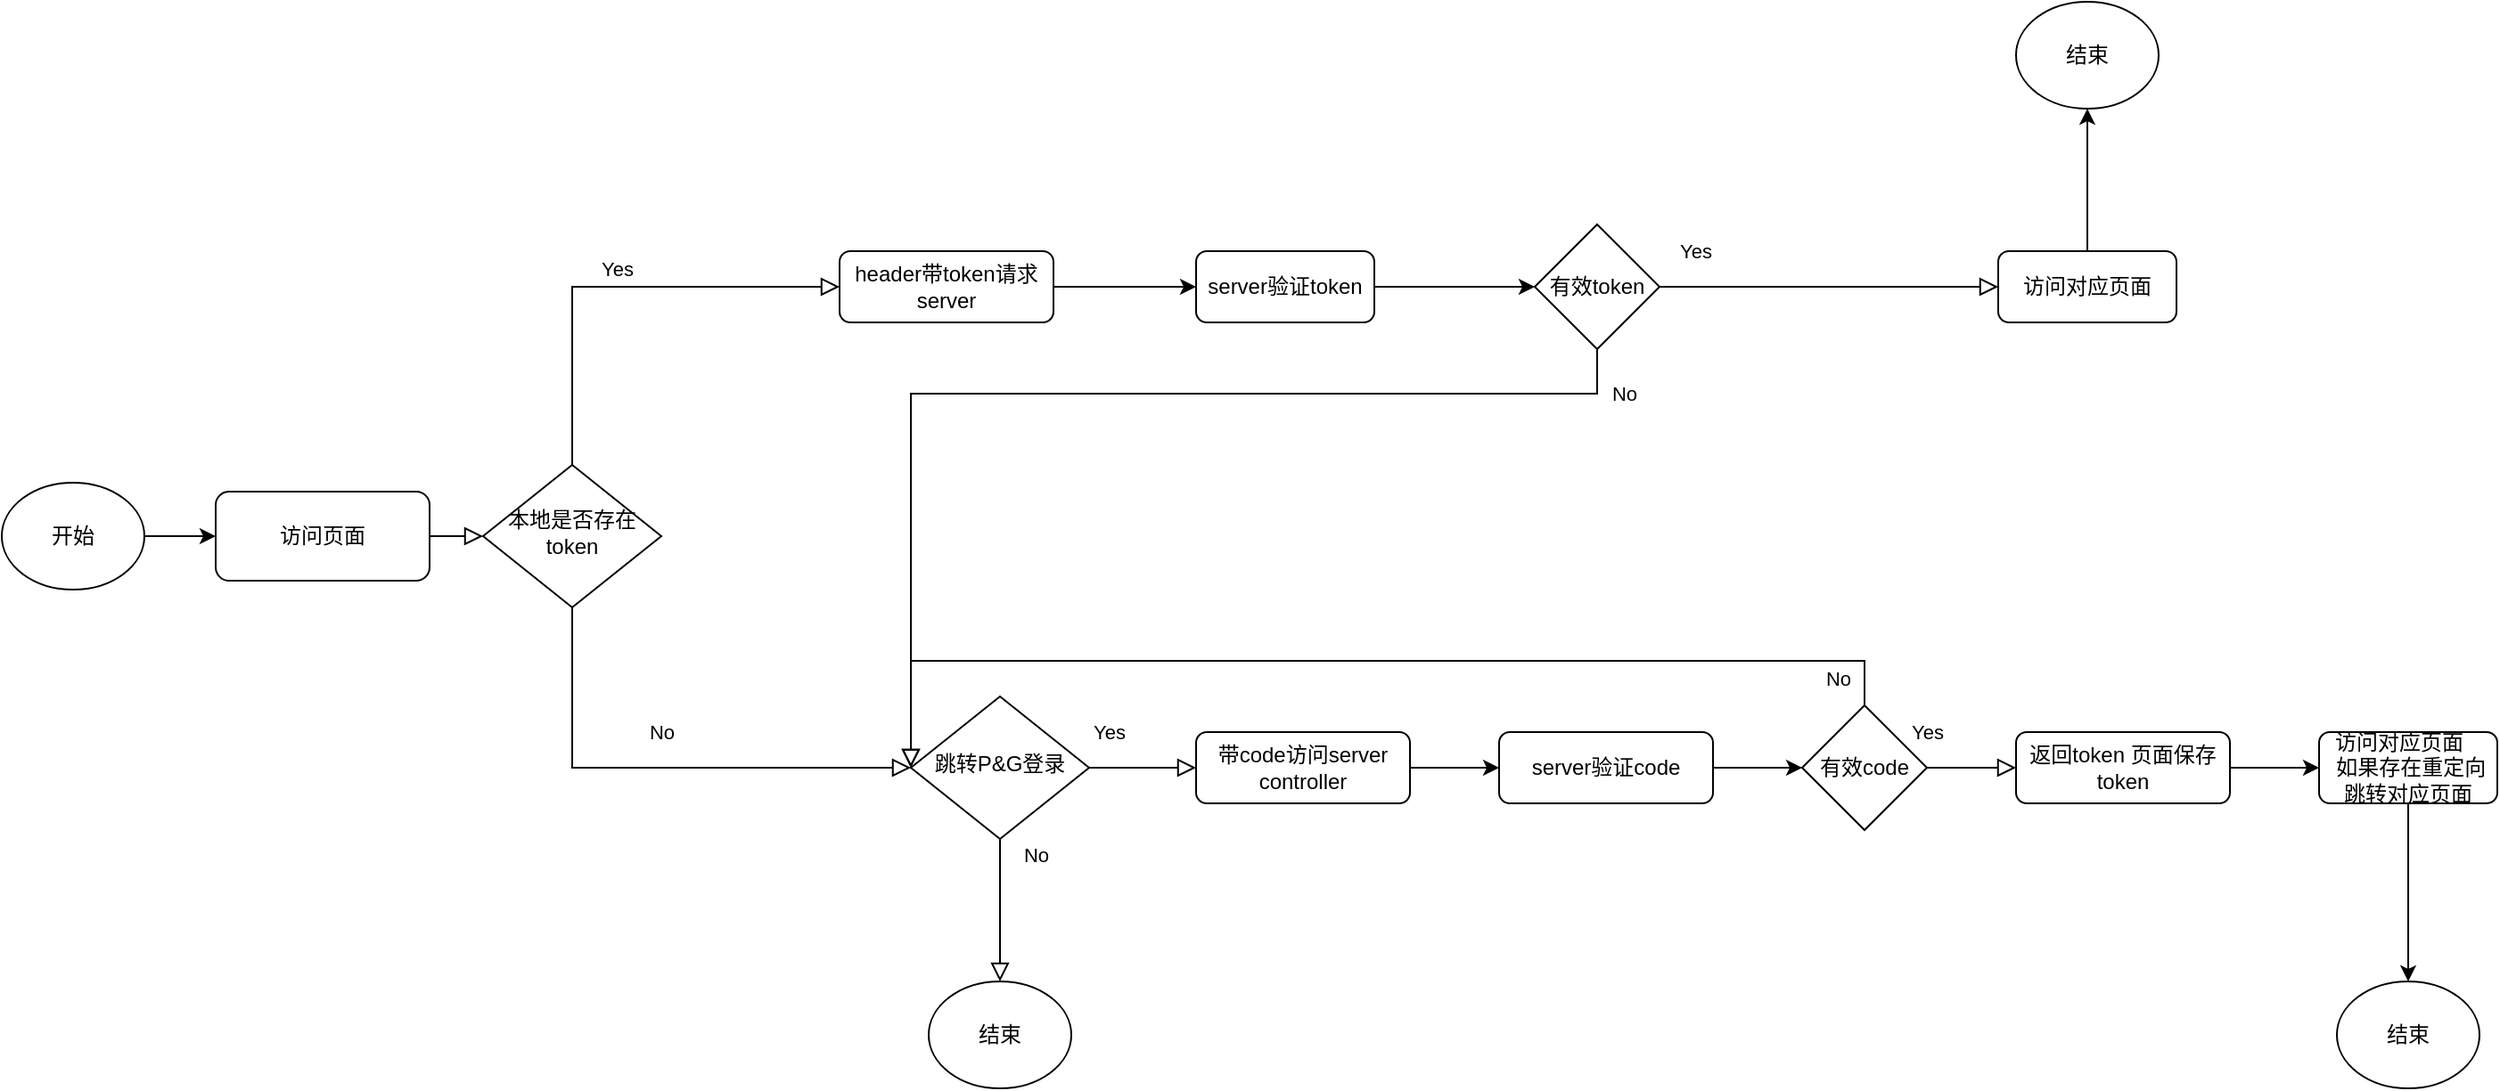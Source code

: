 <mxfile version="14.6.1" type="github">
  <diagram id="C5RBs43oDa-KdzZeNtuy" name="Page-1">
    <mxGraphModel dx="2211" dy="1900" grid="1" gridSize="10" guides="1" tooltips="1" connect="1" arrows="1" fold="1" page="1" pageScale="1" pageWidth="827" pageHeight="1169" math="0" shadow="0">
      <root>
        <mxCell id="WIyWlLk6GJQsqaUBKTNV-0" />
        <mxCell id="WIyWlLk6GJQsqaUBKTNV-1" parent="WIyWlLk6GJQsqaUBKTNV-0" />
        <mxCell id="WIyWlLk6GJQsqaUBKTNV-2" value="" style="rounded=0;html=1;jettySize=auto;orthogonalLoop=1;fontSize=11;endArrow=block;endFill=0;endSize=8;strokeWidth=1;shadow=0;labelBackgroundColor=none;edgeStyle=orthogonalEdgeStyle;" parent="WIyWlLk6GJQsqaUBKTNV-1" source="WIyWlLk6GJQsqaUBKTNV-3" target="WIyWlLk6GJQsqaUBKTNV-6" edge="1">
          <mxGeometry relative="1" as="geometry" />
        </mxCell>
        <mxCell id="WIyWlLk6GJQsqaUBKTNV-3" value="访问页面" style="rounded=1;whiteSpace=wrap;html=1;fontSize=12;glass=0;strokeWidth=1;shadow=0;" parent="WIyWlLk6GJQsqaUBKTNV-1" vertex="1">
          <mxGeometry x="-560" y="235" width="120" height="50" as="geometry" />
        </mxCell>
        <mxCell id="WIyWlLk6GJQsqaUBKTNV-4" value="No" style="rounded=0;html=1;jettySize=auto;orthogonalLoop=1;fontSize=11;endArrow=block;endFill=0;endSize=8;strokeWidth=1;shadow=0;labelBackgroundColor=none;edgeStyle=orthogonalEdgeStyle;exitX=0.5;exitY=1;exitDx=0;exitDy=0;" parent="WIyWlLk6GJQsqaUBKTNV-1" source="WIyWlLk6GJQsqaUBKTNV-6" target="WIyWlLk6GJQsqaUBKTNV-10" edge="1">
          <mxGeometry y="20" relative="1" as="geometry">
            <mxPoint as="offset" />
            <Array as="points">
              <mxPoint x="-360" y="390" />
            </Array>
          </mxGeometry>
        </mxCell>
        <mxCell id="WIyWlLk6GJQsqaUBKTNV-5" value="Yes" style="edgeStyle=orthogonalEdgeStyle;rounded=0;html=1;jettySize=auto;orthogonalLoop=1;fontSize=11;endArrow=block;endFill=0;endSize=8;strokeWidth=1;shadow=0;labelBackgroundColor=none;entryX=0;entryY=0.5;entryDx=0;entryDy=0;exitX=0.5;exitY=0;exitDx=0;exitDy=0;" parent="WIyWlLk6GJQsqaUBKTNV-1" source="WIyWlLk6GJQsqaUBKTNV-6" target="WIyWlLk6GJQsqaUBKTNV-7" edge="1">
          <mxGeometry y="10" relative="1" as="geometry">
            <mxPoint as="offset" />
          </mxGeometry>
        </mxCell>
        <mxCell id="WIyWlLk6GJQsqaUBKTNV-6" value="本地是否存在token" style="rhombus;whiteSpace=wrap;html=1;shadow=0;fontFamily=Helvetica;fontSize=12;align=center;strokeWidth=1;spacing=6;spacingTop=-4;" parent="WIyWlLk6GJQsqaUBKTNV-1" vertex="1">
          <mxGeometry x="-410" y="220" width="100" height="80" as="geometry" />
        </mxCell>
        <mxCell id="5F1_ZtsBm1aJasqGBA_w-1" value="" style="edgeStyle=orthogonalEdgeStyle;rounded=0;orthogonalLoop=1;jettySize=auto;html=1;" edge="1" parent="WIyWlLk6GJQsqaUBKTNV-1" source="WIyWlLk6GJQsqaUBKTNV-7" target="5F1_ZtsBm1aJasqGBA_w-2">
          <mxGeometry relative="1" as="geometry">
            <mxPoint x="520" y="210" as="targetPoint" />
          </mxGeometry>
        </mxCell>
        <mxCell id="WIyWlLk6GJQsqaUBKTNV-7" value="header带token请求server" style="rounded=1;whiteSpace=wrap;html=1;fontSize=12;glass=0;strokeWidth=1;shadow=0;" parent="WIyWlLk6GJQsqaUBKTNV-1" vertex="1">
          <mxGeometry x="-210" y="100" width="120" height="40" as="geometry" />
        </mxCell>
        <mxCell id="WIyWlLk6GJQsqaUBKTNV-8" value="Yes" style="rounded=0;html=1;jettySize=auto;orthogonalLoop=1;fontSize=11;endArrow=block;endFill=0;endSize=8;strokeWidth=1;shadow=0;labelBackgroundColor=none;edgeStyle=orthogonalEdgeStyle;entryX=0;entryY=0.5;entryDx=0;entryDy=0;" parent="WIyWlLk6GJQsqaUBKTNV-1" source="WIyWlLk6GJQsqaUBKTNV-10" target="WIyWlLk6GJQsqaUBKTNV-11" edge="1">
          <mxGeometry x="-0.667" y="20" relative="1" as="geometry">
            <mxPoint x="1" as="offset" />
          </mxGeometry>
        </mxCell>
        <mxCell id="WIyWlLk6GJQsqaUBKTNV-9" value="No" style="edgeStyle=orthogonalEdgeStyle;rounded=0;html=1;jettySize=auto;orthogonalLoop=1;fontSize=11;endArrow=block;endFill=0;endSize=8;strokeWidth=1;shadow=0;labelBackgroundColor=none;entryX=0.5;entryY=0;entryDx=0;entryDy=0;exitX=0.5;exitY=1;exitDx=0;exitDy=0;" parent="WIyWlLk6GJQsqaUBKTNV-1" source="WIyWlLk6GJQsqaUBKTNV-10" target="5F1_ZtsBm1aJasqGBA_w-13" edge="1">
          <mxGeometry x="-0.749" y="20" relative="1" as="geometry">
            <mxPoint y="-1" as="offset" />
            <mxPoint x="320" y="330" as="targetPoint" />
            <Array as="points">
              <mxPoint x="-120" y="460" />
              <mxPoint x="-120" y="460" />
            </Array>
          </mxGeometry>
        </mxCell>
        <mxCell id="WIyWlLk6GJQsqaUBKTNV-10" value="跳转P&amp;amp;G登录" style="rhombus;whiteSpace=wrap;html=1;shadow=0;fontFamily=Helvetica;fontSize=12;align=center;strokeWidth=1;spacing=6;spacingTop=-4;" parent="WIyWlLk6GJQsqaUBKTNV-1" vertex="1">
          <mxGeometry x="-170" y="350" width="100" height="80" as="geometry" />
        </mxCell>
        <mxCell id="5F1_ZtsBm1aJasqGBA_w-28" value="" style="edgeStyle=orthogonalEdgeStyle;rounded=0;orthogonalLoop=1;jettySize=auto;html=1;entryX=0;entryY=0.5;entryDx=0;entryDy=0;" edge="1" parent="WIyWlLk6GJQsqaUBKTNV-1" source="WIyWlLk6GJQsqaUBKTNV-11" target="5F1_ZtsBm1aJasqGBA_w-29">
          <mxGeometry relative="1" as="geometry">
            <mxPoint x="360" y="450" as="targetPoint" />
          </mxGeometry>
        </mxCell>
        <mxCell id="WIyWlLk6GJQsqaUBKTNV-11" value="带code访问server controller" style="rounded=1;whiteSpace=wrap;html=1;fontSize=12;glass=0;strokeWidth=1;shadow=0;" parent="WIyWlLk6GJQsqaUBKTNV-1" vertex="1">
          <mxGeometry x="-10" y="370" width="120" height="40" as="geometry" />
        </mxCell>
        <mxCell id="5F1_ZtsBm1aJasqGBA_w-4" value="" style="edgeStyle=orthogonalEdgeStyle;rounded=0;orthogonalLoop=1;jettySize=auto;html=1;entryX=0;entryY=0.5;entryDx=0;entryDy=0;" edge="1" parent="WIyWlLk6GJQsqaUBKTNV-1" source="5F1_ZtsBm1aJasqGBA_w-2" target="5F1_ZtsBm1aJasqGBA_w-5">
          <mxGeometry relative="1" as="geometry">
            <mxPoint x="650" y="210" as="targetPoint" />
          </mxGeometry>
        </mxCell>
        <mxCell id="5F1_ZtsBm1aJasqGBA_w-2" value="server验证token" style="rounded=1;whiteSpace=wrap;html=1;" vertex="1" parent="WIyWlLk6GJQsqaUBKTNV-1">
          <mxGeometry x="-10" y="100" width="100" height="40" as="geometry" />
        </mxCell>
        <mxCell id="5F1_ZtsBm1aJasqGBA_w-5" value="有效token" style="rhombus;whiteSpace=wrap;html=1;" vertex="1" parent="WIyWlLk6GJQsqaUBKTNV-1">
          <mxGeometry x="180" y="85" width="70" height="70" as="geometry" />
        </mxCell>
        <mxCell id="5F1_ZtsBm1aJasqGBA_w-25" style="edgeStyle=orthogonalEdgeStyle;rounded=0;orthogonalLoop=1;jettySize=auto;html=1;exitX=0.5;exitY=1;exitDx=0;exitDy=0;entryX=0.5;entryY=0;entryDx=0;entryDy=0;" edge="1" parent="WIyWlLk6GJQsqaUBKTNV-1" source="5F1_ZtsBm1aJasqGBA_w-8" target="5F1_ZtsBm1aJasqGBA_w-24">
          <mxGeometry relative="1" as="geometry" />
        </mxCell>
        <mxCell id="5F1_ZtsBm1aJasqGBA_w-8" value="访问对应页面&amp;nbsp; &amp;nbsp; &amp;nbsp;如果存在重定向跳转对应页面" style="rounded=1;whiteSpace=wrap;html=1;" vertex="1" parent="WIyWlLk6GJQsqaUBKTNV-1">
          <mxGeometry x="620" y="370" width="100" height="40" as="geometry" />
        </mxCell>
        <mxCell id="5F1_ZtsBm1aJasqGBA_w-16" value="" style="edgeStyle=orthogonalEdgeStyle;rounded=0;orthogonalLoop=1;jettySize=auto;html=1;entryX=0;entryY=0.5;entryDx=0;entryDy=0;" edge="1" parent="WIyWlLk6GJQsqaUBKTNV-1" source="5F1_ZtsBm1aJasqGBA_w-15" target="WIyWlLk6GJQsqaUBKTNV-3">
          <mxGeometry relative="1" as="geometry">
            <mxPoint x="-220" y="260" as="targetPoint" />
          </mxGeometry>
        </mxCell>
        <mxCell id="5F1_ZtsBm1aJasqGBA_w-15" value="开始" style="ellipse;whiteSpace=wrap;html=1;" vertex="1" parent="WIyWlLk6GJQsqaUBKTNV-1">
          <mxGeometry x="-680" y="230" width="80" height="60" as="geometry" />
        </mxCell>
        <mxCell id="5F1_ZtsBm1aJasqGBA_w-24" value="结束" style="ellipse;whiteSpace=wrap;html=1;" vertex="1" parent="WIyWlLk6GJQsqaUBKTNV-1">
          <mxGeometry x="630" y="510" width="80" height="60" as="geometry" />
        </mxCell>
        <mxCell id="5F1_ZtsBm1aJasqGBA_w-31" value="" style="edgeStyle=orthogonalEdgeStyle;rounded=0;orthogonalLoop=1;jettySize=auto;html=1;entryX=0;entryY=0.5;entryDx=0;entryDy=0;" edge="1" parent="WIyWlLk6GJQsqaUBKTNV-1" source="5F1_ZtsBm1aJasqGBA_w-29" target="5F1_ZtsBm1aJasqGBA_w-32">
          <mxGeometry relative="1" as="geometry">
            <mxPoint x="480" y="450" as="targetPoint" />
          </mxGeometry>
        </mxCell>
        <mxCell id="5F1_ZtsBm1aJasqGBA_w-29" value="server验证code" style="rounded=1;whiteSpace=wrap;html=1;fontSize=12;glass=0;strokeWidth=1;shadow=0;" vertex="1" parent="WIyWlLk6GJQsqaUBKTNV-1">
          <mxGeometry x="160" y="370" width="120" height="40" as="geometry" />
        </mxCell>
        <mxCell id="5F1_ZtsBm1aJasqGBA_w-32" value="有效code" style="rhombus;whiteSpace=wrap;html=1;" vertex="1" parent="WIyWlLk6GJQsqaUBKTNV-1">
          <mxGeometry x="330" y="355" width="70" height="70" as="geometry" />
        </mxCell>
        <mxCell id="5F1_ZtsBm1aJasqGBA_w-37" value="" style="edgeStyle=orthogonalEdgeStyle;rounded=0;orthogonalLoop=1;jettySize=auto;html=1;exitX=1;exitY=0.5;exitDx=0;exitDy=0;entryX=0;entryY=0.5;entryDx=0;entryDy=0;" edge="1" parent="WIyWlLk6GJQsqaUBKTNV-1" source="5F1_ZtsBm1aJasqGBA_w-35" target="5F1_ZtsBm1aJasqGBA_w-8">
          <mxGeometry relative="1" as="geometry">
            <mxPoint x="870" y="390" as="targetPoint" />
            <Array as="points" />
          </mxGeometry>
        </mxCell>
        <mxCell id="5F1_ZtsBm1aJasqGBA_w-35" value="返回token 页面保存token" style="rounded=1;whiteSpace=wrap;html=1;fontSize=12;glass=0;strokeWidth=1;shadow=0;" vertex="1" parent="WIyWlLk6GJQsqaUBKTNV-1">
          <mxGeometry x="450" y="370" width="120" height="40" as="geometry" />
        </mxCell>
        <mxCell id="5F1_ZtsBm1aJasqGBA_w-13" value="结束" style="ellipse;whiteSpace=wrap;html=1;" vertex="1" parent="WIyWlLk6GJQsqaUBKTNV-1">
          <mxGeometry x="-160" y="510" width="80" height="60" as="geometry" />
        </mxCell>
        <mxCell id="5F1_ZtsBm1aJasqGBA_w-41" value="Yes" style="edgeStyle=orthogonalEdgeStyle;rounded=0;html=1;jettySize=auto;orthogonalLoop=1;fontSize=11;endArrow=block;endFill=0;endSize=8;strokeWidth=1;shadow=0;labelBackgroundColor=none;entryX=0;entryY=0.5;entryDx=0;entryDy=0;exitX=1;exitY=0.5;exitDx=0;exitDy=0;" edge="1" parent="WIyWlLk6GJQsqaUBKTNV-1" source="5F1_ZtsBm1aJasqGBA_w-32" target="5F1_ZtsBm1aJasqGBA_w-35">
          <mxGeometry x="-1" y="20" relative="1" as="geometry">
            <mxPoint as="offset" />
            <mxPoint x="-110" y="440" as="sourcePoint" />
            <mxPoint x="-110" y="520" as="targetPoint" />
          </mxGeometry>
        </mxCell>
        <mxCell id="5F1_ZtsBm1aJasqGBA_w-43" value="No" style="rounded=0;html=1;jettySize=auto;orthogonalLoop=1;fontSize=11;endArrow=block;endFill=0;endSize=8;strokeWidth=1;shadow=0;labelBackgroundColor=none;edgeStyle=orthogonalEdgeStyle;exitX=0.5;exitY=0;exitDx=0;exitDy=0;entryX=0;entryY=0.5;entryDx=0;entryDy=0;" edge="1" parent="WIyWlLk6GJQsqaUBKTNV-1" source="5F1_ZtsBm1aJasqGBA_w-32" target="WIyWlLk6GJQsqaUBKTNV-10">
          <mxGeometry x="-0.871" y="10" relative="1" as="geometry">
            <mxPoint as="offset" />
            <mxPoint x="-350" y="310" as="sourcePoint" />
            <mxPoint x="-240" y="500" as="targetPoint" />
            <Array as="points">
              <mxPoint x="365" y="330" />
              <mxPoint x="-170" y="330" />
            </Array>
          </mxGeometry>
        </mxCell>
        <mxCell id="5F1_ZtsBm1aJasqGBA_w-44" value="No" style="rounded=0;html=1;jettySize=auto;orthogonalLoop=1;fontSize=11;endArrow=block;endFill=0;endSize=8;strokeWidth=1;shadow=0;labelBackgroundColor=none;edgeStyle=orthogonalEdgeStyle;exitX=0.5;exitY=1;exitDx=0;exitDy=0;entryX=0;entryY=0.5;entryDx=0;entryDy=0;" edge="1" parent="WIyWlLk6GJQsqaUBKTNV-1" source="5F1_ZtsBm1aJasqGBA_w-5" target="WIyWlLk6GJQsqaUBKTNV-10">
          <mxGeometry x="-0.919" y="-15" relative="1" as="geometry">
            <mxPoint x="15" y="15" as="offset" />
            <mxPoint x="-350" y="310" as="sourcePoint" />
            <mxPoint x="-159.917" y="400.067" as="targetPoint" />
            <Array as="points">
              <mxPoint x="215" y="180" />
              <mxPoint x="-170" y="180" />
            </Array>
          </mxGeometry>
        </mxCell>
        <mxCell id="5F1_ZtsBm1aJasqGBA_w-45" value="Yes" style="edgeStyle=orthogonalEdgeStyle;rounded=0;html=1;jettySize=auto;orthogonalLoop=1;fontSize=11;endArrow=block;endFill=0;endSize=8;strokeWidth=1;shadow=0;labelBackgroundColor=none;exitX=1;exitY=0.5;exitDx=0;exitDy=0;entryX=0;entryY=0.5;entryDx=0;entryDy=0;" edge="1" parent="WIyWlLk6GJQsqaUBKTNV-1" source="5F1_ZtsBm1aJasqGBA_w-5" target="5F1_ZtsBm1aJasqGBA_w-46">
          <mxGeometry x="-0.789" y="20" relative="1" as="geometry">
            <mxPoint as="offset" />
            <mxPoint x="410" y="400" as="sourcePoint" />
            <mxPoint x="500" y="120" as="targetPoint" />
          </mxGeometry>
        </mxCell>
        <mxCell id="5F1_ZtsBm1aJasqGBA_w-48" value="" style="edgeStyle=orthogonalEdgeStyle;rounded=0;orthogonalLoop=1;jettySize=auto;html=1;" edge="1" parent="WIyWlLk6GJQsqaUBKTNV-1" source="5F1_ZtsBm1aJasqGBA_w-46" target="5F1_ZtsBm1aJasqGBA_w-47">
          <mxGeometry relative="1" as="geometry" />
        </mxCell>
        <mxCell id="5F1_ZtsBm1aJasqGBA_w-46" value="访问对应页面" style="rounded=1;whiteSpace=wrap;html=1;" vertex="1" parent="WIyWlLk6GJQsqaUBKTNV-1">
          <mxGeometry x="440" y="100" width="100" height="40" as="geometry" />
        </mxCell>
        <mxCell id="5F1_ZtsBm1aJasqGBA_w-47" value="结束" style="ellipse;whiteSpace=wrap;html=1;" vertex="1" parent="WIyWlLk6GJQsqaUBKTNV-1">
          <mxGeometry x="450" y="-40" width="80" height="60" as="geometry" />
        </mxCell>
      </root>
    </mxGraphModel>
  </diagram>
</mxfile>

